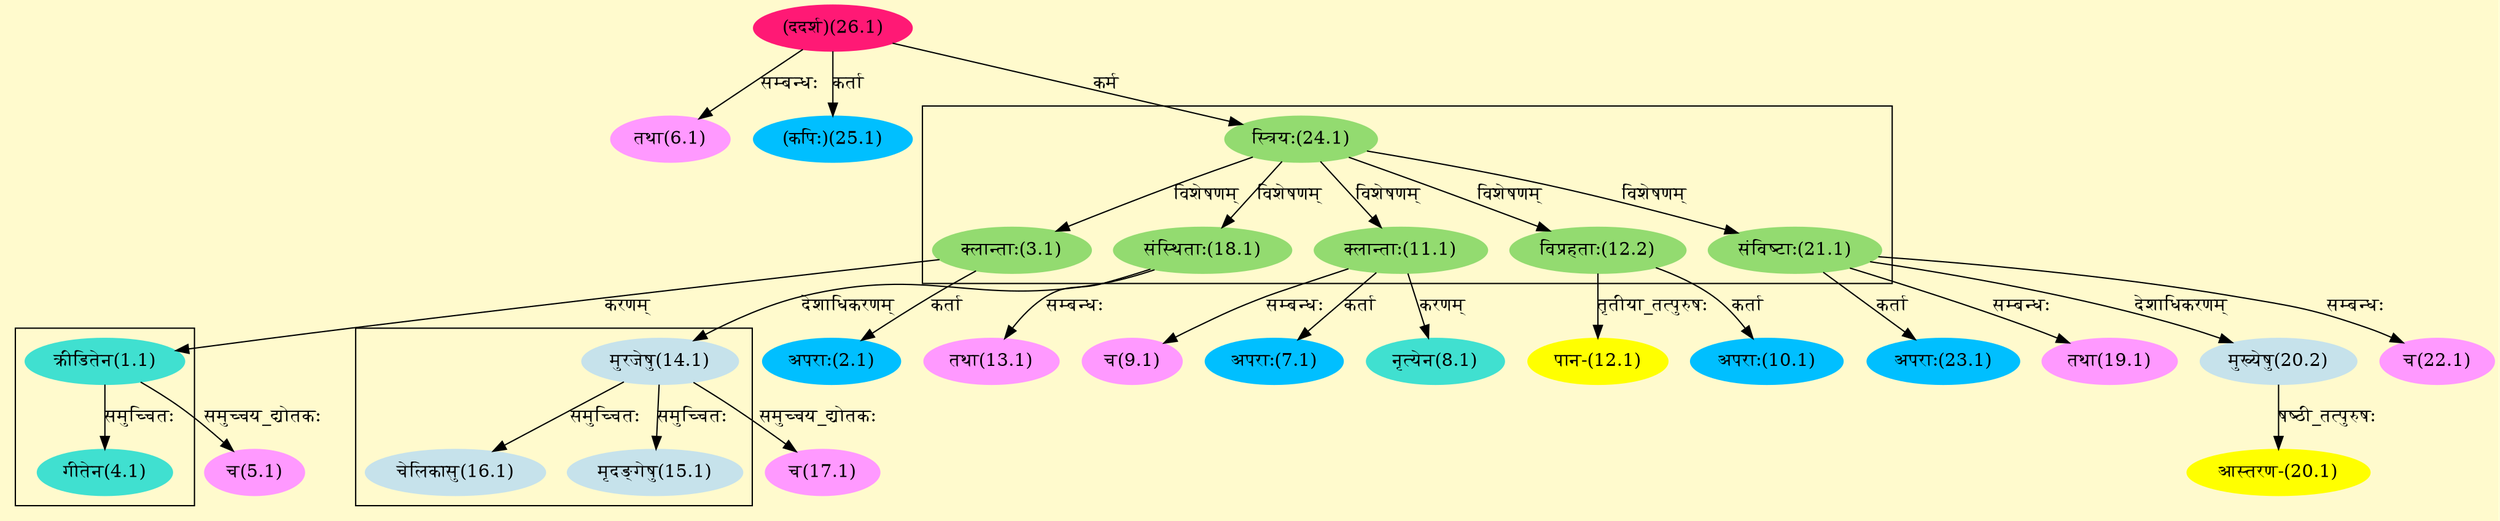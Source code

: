 digraph G{
rankdir=BT;
 compound=true;
 bgcolor="lemonchiffon1";

subgraph cluster_1{
Node3_1 [style=filled, color="#93DB70" label = "क्लान्ताः(3.1)"]
Node24_1 [style=filled, color="#93DB70" label = "स्त्रियः(24.1)"]
Node11_1 [style=filled, color="#93DB70" label = "क्लान्ताः(11.1)"]
Node12_2 [style=filled, color="#93DB70" label = "विप्रहताः(12.2)"]
Node18_1 [style=filled, color="#93DB70" label = "संस्थिताः(18.1)"]
Node21_1 [style=filled, color="#93DB70" label = "संविष्टाः(21.1)"]

}

subgraph cluster_2{
Node4_1 [style=filled, color="#40E0D0" label = "गीतेन(4.1)"]
Node1_1 [style=filled, color="#40E0D0" label = "क्रीडितेन(1.1)"]

}

subgraph cluster_3{
Node15_1 [style=filled, color="#C6E2EB" label = "मृदङ्गेषु(15.1)"]
Node14_1 [style=filled, color="#C6E2EB" label = "मुरजेषु(14.1)"]
Node16_1 [style=filled, color="#C6E2EB" label = "चेलिकासु(16.1)"]

}
Node1_1 [style=filled, color="#40E0D0" label = "क्रीडितेन(1.1)"]
Node3_1 [style=filled, color="#93DB70" label = "क्लान्ताः(3.1)"]
Node2_1 [style=filled, color="#00BFFF" label = "अपराः(2.1)"]
Node5_1 [style=filled, color="#FF99FF" label = "च(5.1)"]
Node6_1 [style=filled, color="#FF99FF" label = "तथा(6.1)"]
Node26_1 [style=filled, color="#FF1975" label = "(ददर्श)(26.1)"]
Node7_1 [style=filled, color="#00BFFF" label = "अपराः(7.1)"]
Node11_1 [style=filled, color="#93DB70" label = "क्लान्ताः(11.1)"]
Node8_1 [style=filled, color="#40E0D0" label = "नृत्येन(8.1)"]
Node9_1 [style=filled, color="#FF99FF" label = "च(9.1)"]
Node10_1 [style=filled, color="#00BFFF" label = "अपराः(10.1)"]
Node12_2 [style=filled, color="#93DB70" label = "विप्रहताः(12.2)"]
Node12_1 [style=filled, color="#FFFF00" label = "पान-(12.1)"]
Node13_1 [style=filled, color="#FF99FF" label = "तथा(13.1)"]
Node18_1 [style=filled, color="#93DB70" label = "संस्थिताः(18.1)"]
Node14_1 [style=filled, color="#C6E2EB" label = "मुरजेषु(14.1)"]
Node17_1 [style=filled, color="#FF99FF" label = "च(17.1)"]
Node19_1 [style=filled, color="#FF99FF" label = "तथा(19.1)"]
Node21_1 [style=filled, color="#93DB70" label = "संविष्टाः(21.1)"]
Node20_1 [style=filled, color="#FFFF00" label = "आस्तरण-(20.1)"]
Node20_2 [style=filled, color="#C6E2EB" label = "मुख्येषु(20.2)"]
Node22_1 [style=filled, color="#FF99FF" label = "च(22.1)"]
Node23_1 [style=filled, color="#00BFFF" label = "अपराः(23.1)"]
Node24_1 [style=filled, color="#93DB70" label = "स्त्रियः(24.1)"]
Node25_1 [style=filled, color="#00BFFF" label = "(कपिः)(25.1)"]
/* Start of Relations section */

Node1_1 -> Node3_1 [  label="करणम्"  dir="back" ]
Node2_1 -> Node3_1 [  label="कर्ता"  dir="back" ]
Node3_1 -> Node24_1 [  label="विशेषणम्"  dir="back" ]
Node4_1 -> Node1_1 [  label="समुच्चितः"  dir="back" ]
Node5_1 -> Node1_1 [  label="समुच्चय_द्योतकः"  dir="back" ]
Node6_1 -> Node26_1 [  label="सम्बन्धः"  dir="back" ]
Node7_1 -> Node11_1 [  label="कर्ता"  dir="back" ]
Node8_1 -> Node11_1 [  label="करणम्"  dir="back" ]
Node9_1 -> Node11_1 [  label="सम्बन्धः"  dir="back" ]
Node10_1 -> Node12_2 [  label="कर्ता"  dir="back" ]
Node11_1 -> Node24_1 [  label="विशेषणम्"  dir="back" ]
Node12_1 -> Node12_2 [  label="तृतीया_तत्पुरुषः"  dir="back" ]
Node12_2 -> Node24_1 [  label="विशेषणम्"  dir="back" ]
Node13_1 -> Node18_1 [  label="सम्बन्धः"  dir="back" ]
Node14_1 -> Node18_1 [  label="देशाधिकरणम्"  dir="back" ]
Node15_1 -> Node14_1 [  label="समुच्चितः"  dir="back" ]
Node16_1 -> Node14_1 [  label="समुच्चितः"  dir="back" ]
Node17_1 -> Node14_1 [  label="समुच्चय_द्योतकः"  dir="back" ]
Node18_1 -> Node24_1 [  label="विशेषणम्"  dir="back" ]
Node19_1 -> Node21_1 [  label="सम्बन्धः"  dir="back" ]
Node20_1 -> Node20_2 [  label="षष्ठी_तत्पुरुषः"  dir="back" ]
Node20_2 -> Node21_1 [  label="देशाधिकरणम्"  dir="back" ]
Node21_1 -> Node24_1 [  label="विशेषणम्"  dir="back" ]
Node22_1 -> Node21_1 [  label="सम्बन्धः"  dir="back" ]
Node23_1 -> Node21_1 [  label="कर्ता"  dir="back" ]
Node24_1 -> Node26_1 [  label="कर्म"  dir="back" ]
Node25_1 -> Node26_1 [  label="कर्ता"  dir="back" ]
}
